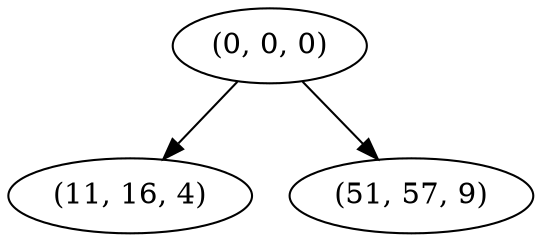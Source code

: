 digraph tree {
    "(0, 0, 0)";
    "(11, 16, 4)";
    "(51, 57, 9)";
    "(0, 0, 0)" -> "(11, 16, 4)";
    "(0, 0, 0)" -> "(51, 57, 9)";
}
